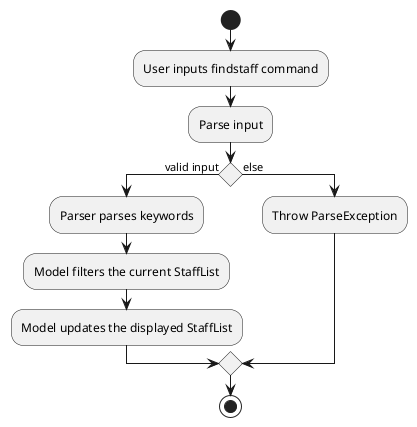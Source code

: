 @startuml
start
:User inputs findstaff command;
:Parse input;
if () then (valid input)
	:Parser parses keywords;
	:Model filters the current StaffList;
	:Model updates the displayed StaffList;
else (else)
	:Throw ParseException;
endif

stop
@enduml
